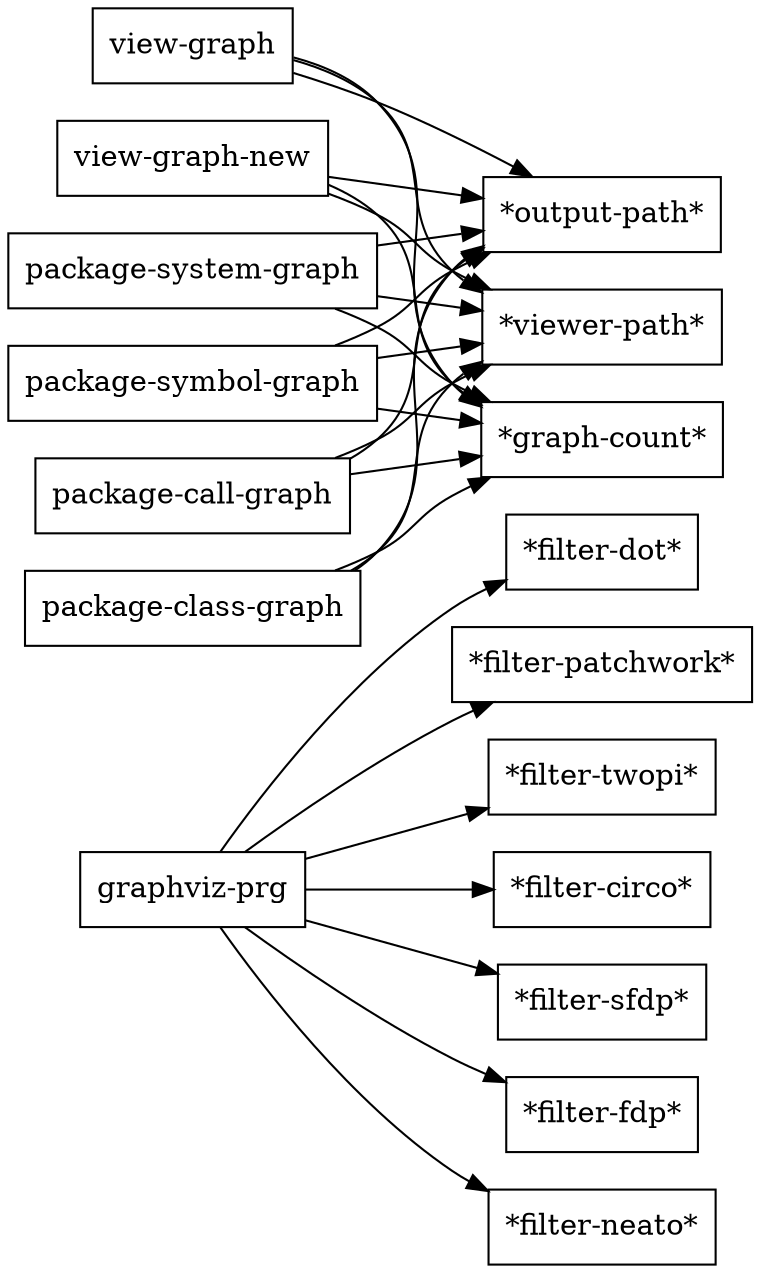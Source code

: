 digraph G {
  rankdir=LR
  node[shape=box]
"graphviz-prg"
"view-graph"
"view-graph-new"
"package-system-graph"
"package-symbol-graph"
"package-call-graph"
"package-class-graph"
"*output-path*"
"*filter-dot*"
"*filter-patchwork*"
"*filter-twopi*"
"*filter-circo*"
"*filter-sfdp*"
"*viewer-path*"
"*filter-fdp*"
"*filter-neato*"
"*graph-count*"
"view-graph" -> "*output-path*"
"view-graph-new" -> "*output-path*"
"package-system-graph" -> "*output-path*"
"package-symbol-graph" -> "*output-path*"
"package-call-graph" -> "*output-path*"
"package-class-graph" -> "*output-path*"
"graphviz-prg" -> "*filter-dot*"
"graphviz-prg" -> "*filter-patchwork*"
"graphviz-prg" -> "*filter-twopi*"
"graphviz-prg" -> "*filter-circo*"
"graphviz-prg" -> "*filter-sfdp*"
"view-graph" -> "*viewer-path*"
"view-graph-new" -> "*viewer-path*"
"package-system-graph" -> "*viewer-path*"
"package-symbol-graph" -> "*viewer-path*"
"package-call-graph" -> "*viewer-path*"
"package-class-graph" -> "*viewer-path*"
"graphviz-prg" -> "*filter-fdp*"
"graphviz-prg" -> "*filter-neato*"
"view-graph" -> "*graph-count*"
"view-graph-new" -> "*graph-count*"
"package-system-graph" -> "*graph-count*"
"package-symbol-graph" -> "*graph-count*"
"package-call-graph" -> "*graph-count*"
"package-class-graph" -> "*graph-count*"
}

